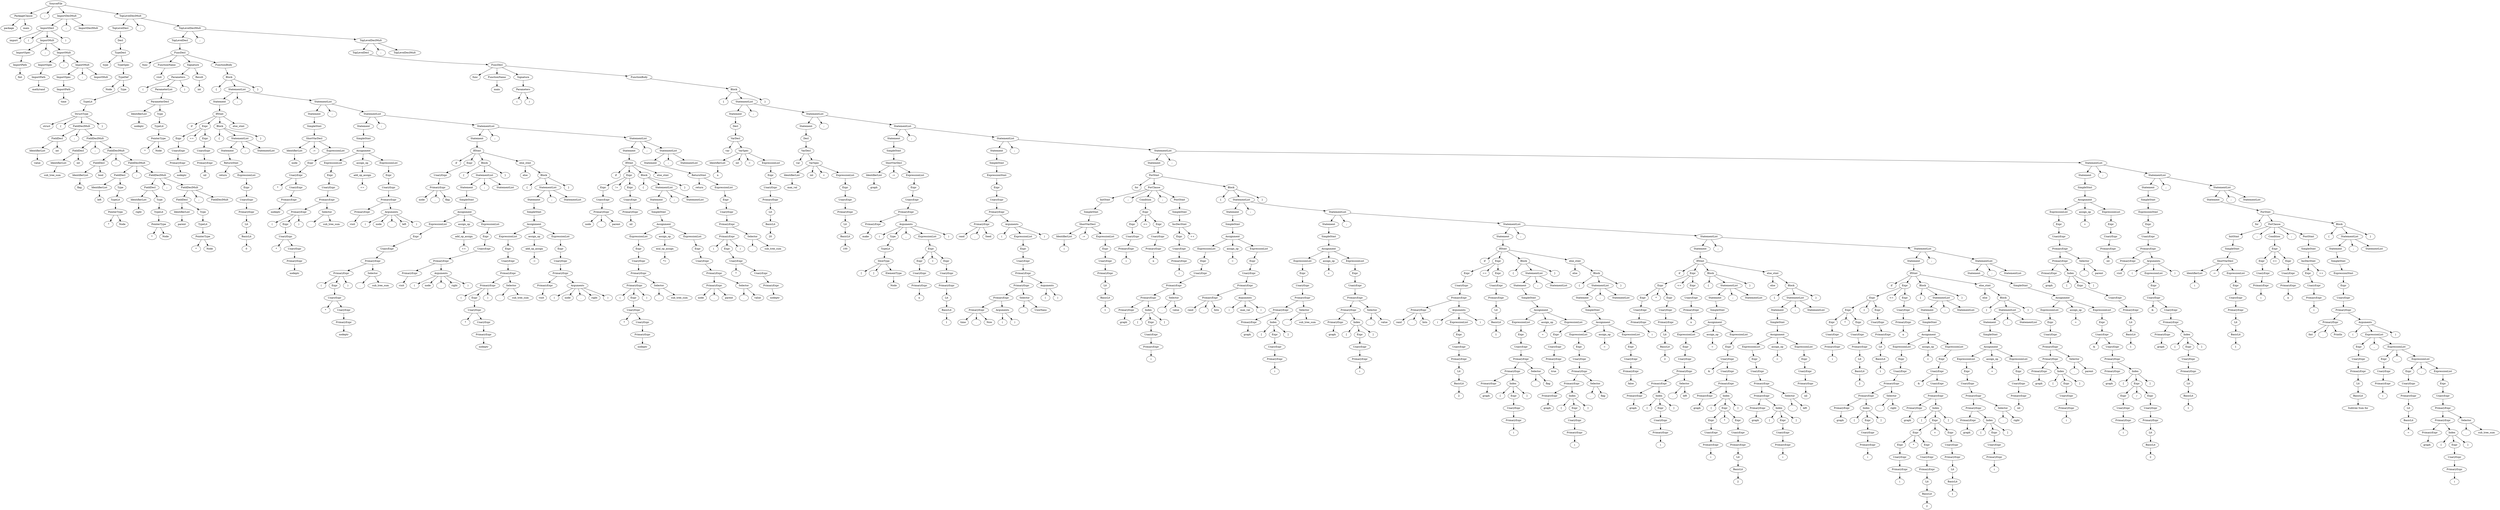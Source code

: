 digraph ParseTree {
0[label="SourceFile"]; 1[label="PackageClause"]; 0->1 ;
1[label="PackageClause"]; 2[label="package"]; 1->2 ;
1[label="PackageClause"]; 3[label="main"]; 1->3 ;
0[label="SourceFile"]; 4[label=";"]; 0->4 ;
0[label="SourceFile"]; 5[label="ImportDeclMult"]; 0->5 ;
5[label="ImportDeclMult"]; 6[label="ImportDecl"]; 5->6 ;
6[label="ImportDecl"]; 7[label="import"]; 6->7 ;
6[label="ImportDecl"]; 8[label="("]; 6->8 ;
6[label="ImportDecl"]; 9[label="ImportMult"]; 6->9 ;
9[label="ImportMult"]; 10[label="ImportSpec"]; 9->10 ;
10[label="ImportSpec"]; 11[label="ImportPath"]; 10->11 ;
11[label="ImportPath"]; 12[label="fmt"]; 11->12 ;
9[label="ImportMult"]; 13[label=";"]; 9->13 ;
9[label="ImportMult"]; 14[label="ImportMult"]; 9->14 ;
14[label="ImportMult"]; 15[label="ImportSpec"]; 14->15 ;
15[label="ImportSpec"]; 16[label="ImportPath"]; 15->16 ;
16[label="ImportPath"]; 17[label="math/rand"]; 16->17 ;
14[label="ImportMult"]; 18[label=";"]; 14->18 ;
14[label="ImportMult"]; 19[label="ImportMult"]; 14->19 ;
19[label="ImportMult"]; 20[label="ImportSpec"]; 19->20 ;
20[label="ImportSpec"]; 21[label="ImportPath"]; 20->21 ;
21[label="ImportPath"]; 22[label="time"]; 21->22 ;
19[label="ImportMult"]; 23[label=";"]; 19->23 ;
19[label="ImportMult"]; 24[label="ImportMult"]; 19->24 ;
6[label="ImportDecl"]; 25[label=")"]; 6->25 ;
5[label="ImportDeclMult"]; 26[label=";"]; 5->26 ;
5[label="ImportDeclMult"]; 27[label="ImportDeclMult"]; 5->27 ;
0[label="SourceFile"]; 28[label="TopLevelDeclMult"]; 0->28 ;
28[label="TopLevelDeclMult"]; 29[label="TopLevelDecl"]; 28->29 ;
29[label="TopLevelDecl"]; 30[label="Decl"]; 29->30 ;
30[label="Decl"]; 31[label="TypeDecl"]; 30->31 ;
31[label="TypeDecl"]; 32[label="type"]; 31->32 ;
31[label="TypeDecl"]; 33[label="TypeSpec"]; 31->33 ;
33[label="TypeSpec"]; 34[label="TypeDef"]; 33->34 ;
34[label="TypeDef"]; 35[label="Node"]; 34->35 ;
34[label="TypeDef"]; 36[label="Type"]; 34->36 ;
36[label="Type"]; 37[label="TypeLit"]; 36->37 ;
37[label="TypeLit"]; 38[label="StructType"]; 37->38 ;
38[label="StructType"]; 39[label="struct"]; 38->39 ;
38[label="StructType"]; 40[label="{"]; 38->40 ;
38[label="StructType"]; 41[label="FieldDeclMult"]; 38->41 ;
41[label="FieldDeclMult"]; 42[label="FieldDecl"]; 41->42 ;
42[label="FieldDecl"]; 43[label="IdentifierList"]; 42->43 ;
43[label="IdentifierList"]; 44[label="value"]; 43->44 ;
42[label="FieldDecl"]; 45[label="int"]; 42->45 ;
41[label="FieldDeclMult"]; 46[label=";"]; 41->46 ;
41[label="FieldDeclMult"]; 47[label="FieldDeclMult"]; 41->47 ;
47[label="FieldDeclMult"]; 48[label="FieldDecl"]; 47->48 ;
48[label="FieldDecl"]; 49[label="IdentifierList"]; 48->49 ;
49[label="IdentifierList"]; 50[label="sub_tree_sum"]; 49->50 ;
48[label="FieldDecl"]; 51[label="int"]; 48->51 ;
47[label="FieldDeclMult"]; 52[label=";"]; 47->52 ;
47[label="FieldDeclMult"]; 53[label="FieldDeclMult"]; 47->53 ;
53[label="FieldDeclMult"]; 54[label="FieldDecl"]; 53->54 ;
54[label="FieldDecl"]; 55[label="IdentifierList"]; 54->55 ;
55[label="IdentifierList"]; 56[label="flag"]; 55->56 ;
54[label="FieldDecl"]; 57[label="bool"]; 54->57 ;
53[label="FieldDeclMult"]; 58[label=";"]; 53->58 ;
53[label="FieldDeclMult"]; 59[label="FieldDeclMult"]; 53->59 ;
59[label="FieldDeclMult"]; 60[label="FieldDecl"]; 59->60 ;
60[label="FieldDecl"]; 61[label="IdentifierList"]; 60->61 ;
61[label="IdentifierList"]; 62[label="left"]; 61->62 ;
60[label="FieldDecl"]; 63[label="Type"]; 60->63 ;
63[label="Type"]; 64[label="TypeLit"]; 63->64 ;
64[label="TypeLit"]; 65[label="PointerType"]; 64->65 ;
65[label="PointerType"]; 66[label="*"]; 65->66 ;
65[label="PointerType"]; 67[label="Node"]; 65->67 ;
59[label="FieldDeclMult"]; 68[label=";"]; 59->68 ;
59[label="FieldDeclMult"]; 69[label="FieldDeclMult"]; 59->69 ;
69[label="FieldDeclMult"]; 70[label="FieldDecl"]; 69->70 ;
70[label="FieldDecl"]; 71[label="IdentifierList"]; 70->71 ;
71[label="IdentifierList"]; 72[label="right"]; 71->72 ;
70[label="FieldDecl"]; 73[label="Type"]; 70->73 ;
73[label="Type"]; 74[label="TypeLit"]; 73->74 ;
74[label="TypeLit"]; 75[label="PointerType"]; 74->75 ;
75[label="PointerType"]; 76[label="*"]; 75->76 ;
75[label="PointerType"]; 77[label="Node"]; 75->77 ;
69[label="FieldDeclMult"]; 78[label=";"]; 69->78 ;
69[label="FieldDeclMult"]; 79[label="FieldDeclMult"]; 69->79 ;
79[label="FieldDeclMult"]; 80[label="FieldDecl"]; 79->80 ;
80[label="FieldDecl"]; 81[label="IdentifierList"]; 80->81 ;
81[label="IdentifierList"]; 82[label="parent"]; 81->82 ;
80[label="FieldDecl"]; 83[label="Type"]; 80->83 ;
83[label="Type"]; 84[label="TypeLit"]; 83->84 ;
84[label="TypeLit"]; 85[label="PointerType"]; 84->85 ;
85[label="PointerType"]; 86[label="*"]; 85->86 ;
85[label="PointerType"]; 87[label="Node"]; 85->87 ;
79[label="FieldDeclMult"]; 88[label=";"]; 79->88 ;
79[label="FieldDeclMult"]; 89[label="FieldDeclMult"]; 79->89 ;
38[label="StructType"]; 90[label="}"]; 38->90 ;
28[label="TopLevelDeclMult"]; 91[label=";"]; 28->91 ;
28[label="TopLevelDeclMult"]; 92[label="TopLevelDeclMult"]; 28->92 ;
92[label="TopLevelDeclMult"]; 93[label="TopLevelDecl"]; 92->93 ;
93[label="TopLevelDecl"]; 94[label="FuncDecl"]; 93->94 ;
94[label="FuncDecl"]; 95[label="func"]; 94->95 ;
94[label="FuncDecl"]; 96[label="FunctionName"]; 94->96 ;
96[label="FunctionName"]; 97[label="visit"]; 96->97 ;
94[label="FuncDecl"]; 98[label="Signature"]; 94->98 ;
98[label="Signature"]; 99[label="Parameters"]; 98->99 ;
99[label="Parameters"]; 100[label="("]; 99->100 ;
99[label="Parameters"]; 101[label="ParameterList"]; 99->101 ;
101[label="ParameterList"]; 102[label="ParameterDecl"]; 101->102 ;
102[label="ParameterDecl"]; 103[label="IdentifierList"]; 102->103 ;
103[label="IdentifierList"]; 104[label="nodeptr"]; 103->104 ;
102[label="ParameterDecl"]; 105[label="Type"]; 102->105 ;
105[label="Type"]; 106[label="TypeLit"]; 105->106 ;
106[label="TypeLit"]; 107[label="PointerType"]; 106->107 ;
107[label="PointerType"]; 108[label="*"]; 107->108 ;
107[label="PointerType"]; 109[label="Node"]; 107->109 ;
99[label="Parameters"]; 110[label=")"]; 99->110 ;
98[label="Signature"]; 111[label="Result"]; 98->111 ;
111[label="Result"]; 112[label="int"]; 111->112 ;
94[label="FuncDecl"]; 113[label="FunctionBody"]; 94->113 ;
113[label="FunctionBody"]; 114[label="Block"]; 113->114 ;
114[label="Block"]; 115[label="{"]; 114->115 ;
114[label="Block"]; 116[label="StatementList"]; 114->116 ;
116[label="StatementList"]; 117[label="Statement"]; 116->117 ;
117[label="Statement"]; 118[label="IfStmt"]; 117->118 ;
118[label="IfStmt"]; 119[label="if"]; 118->119 ;
118[label="IfStmt"]; 120[label="Expr"]; 118->120 ;
120[label="Expr"]; 121[label="Expr"]; 120->121 ;
121[label="Expr"]; 122[label="UnaryExpr"]; 121->122 ;
122[label="UnaryExpr"]; 123[label="PrimaryExpr"]; 122->123 ;
123[label="PrimaryExpr"]; 124[label="nodeptr"]; 123->124 ;
120[label="Expr"]; 125[label="=="]; 120->125 ;
120[label="Expr"]; 126[label="Expr"]; 120->126 ;
126[label="Expr"]; 127[label="UnaryExpr"]; 126->127 ;
127[label="UnaryExpr"]; 128[label="PrimaryExpr"]; 127->128 ;
128[label="PrimaryExpr"]; 129[label="nil"]; 128->129 ;
118[label="IfStmt"]; 130[label="Block"]; 118->130 ;
130[label="Block"]; 131[label="{"]; 130->131 ;
130[label="Block"]; 132[label="StatementList"]; 130->132 ;
132[label="StatementList"]; 133[label="Statement"]; 132->133 ;
133[label="Statement"]; 134[label="ReturnStmt"]; 133->134 ;
134[label="ReturnStmt"]; 135[label="return"]; 134->135 ;
134[label="ReturnStmt"]; 136[label="ExpressionList"]; 134->136 ;
136[label="ExpressionList"]; 137[label="Expr"]; 136->137 ;
137[label="Expr"]; 138[label="UnaryExpr"]; 137->138 ;
138[label="UnaryExpr"]; 139[label="PrimaryExpr"]; 138->139 ;
139[label="PrimaryExpr"]; 140[label="Lit"]; 139->140 ;
140[label="Lit"]; 141[label="BasicLit"]; 140->141 ;
141[label="BasicLit"]; 142[label="0"]; 141->142 ;
132[label="StatementList"]; 143[label=";"]; 132->143 ;
132[label="StatementList"]; 144[label="StatementList"]; 132->144 ;
130[label="Block"]; 145[label="}"]; 130->145 ;
118[label="IfStmt"]; 146[label="else_stmt"]; 118->146 ;
116[label="StatementList"]; 147[label=";"]; 116->147 ;
116[label="StatementList"]; 148[label="StatementList"]; 116->148 ;
148[label="StatementList"]; 149[label="Statement"]; 148->149 ;
149[label="Statement"]; 150[label="SimpleStmt"]; 149->150 ;
150[label="SimpleStmt"]; 151[label="ShortVarDecl"]; 150->151 ;
151[label="ShortVarDecl"]; 152[label="IdentifierList"]; 151->152 ;
152[label="IdentifierList"]; 153[label="node"]; 152->153 ;
151[label="ShortVarDecl"]; 154[label=":="]; 151->154 ;
151[label="ShortVarDecl"]; 155[label="ExpressionList"]; 151->155 ;
155[label="ExpressionList"]; 156[label="Expr"]; 155->156 ;
156[label="Expr"]; 157[label="UnaryExpr"]; 156->157 ;
157[label="UnaryExpr"]; 158[label="*"]; 157->158 ;
157[label="UnaryExpr"]; 159[label="UnaryExpr"]; 157->159 ;
159[label="UnaryExpr"]; 160[label="PrimaryExpr"]; 159->160 ;
160[label="PrimaryExpr"]; 161[label="nodeptr"]; 160->161 ;
148[label="StatementList"]; 162[label=";"]; 148->162 ;
148[label="StatementList"]; 163[label="StatementList"]; 148->163 ;
163[label="StatementList"]; 164[label="Statement"]; 163->164 ;
164[label="Statement"]; 165[label="SimpleStmt"]; 164->165 ;
165[label="SimpleStmt"]; 166[label="Assignment"]; 165->166 ;
166[label="Assignment"]; 167[label="ExpressionList"]; 166->167 ;
167[label="ExpressionList"]; 168[label="Expr"]; 167->168 ;
168[label="Expr"]; 169[label="UnaryExpr"]; 168->169 ;
169[label="UnaryExpr"]; 170[label="PrimaryExpr"]; 169->170 ;
170[label="PrimaryExpr"]; 171[label="PrimaryExpr"]; 170->171 ;
171[label="PrimaryExpr"]; 172[label="("]; 171->172 ;
171[label="PrimaryExpr"]; 173[label="Expr"]; 171->173 ;
173[label="Expr"]; 174[label="UnaryExpr"]; 173->174 ;
174[label="UnaryExpr"]; 175[label="*"]; 174->175 ;
174[label="UnaryExpr"]; 176[label="UnaryExpr"]; 174->176 ;
176[label="UnaryExpr"]; 177[label="PrimaryExpr"]; 176->177 ;
177[label="PrimaryExpr"]; 178[label="nodeptr"]; 177->178 ;
171[label="PrimaryExpr"]; 179[label=")"]; 171->179 ;
170[label="PrimaryExpr"]; 180[label="Selector"]; 170->180 ;
180[label="Selector"]; 181[label="."]; 180->181 ;
180[label="Selector"]; 182[label="sub_tree_sum"]; 180->182 ;
166[label="Assignment"]; 183[label="assign_op"]; 166->183 ;
183[label="assign_op"]; 184[label="add_op_assign"]; 183->184 ;
184[label="add_op_assign"]; 185[label="+="]; 184->185 ;
166[label="Assignment"]; 186[label="ExpressionList"]; 166->186 ;
186[label="ExpressionList"]; 187[label="Expr"]; 186->187 ;
187[label="Expr"]; 188[label="UnaryExpr"]; 187->188 ;
188[label="UnaryExpr"]; 189[label="PrimaryExpr"]; 188->189 ;
189[label="PrimaryExpr"]; 190[label="PrimaryExpr"]; 189->190 ;
190[label="PrimaryExpr"]; 191[label="visit"]; 190->191 ;
189[label="PrimaryExpr"]; 192[label="Arguments"]; 189->192 ;
192[label="Arguments"]; 193[label="("]; 192->193 ;
192[label="Arguments"]; 194[label="node"]; 192->194 ;
192[label="Arguments"]; 195[label="."]; 192->195 ;
192[label="Arguments"]; 196[label="left"]; 192->196 ;
192[label="Arguments"]; 197[label=")"]; 192->197 ;
163[label="StatementList"]; 198[label=";"]; 163->198 ;
163[label="StatementList"]; 199[label="StatementList"]; 163->199 ;
199[label="StatementList"]; 200[label="Statement"]; 199->200 ;
200[label="Statement"]; 201[label="IfStmt"]; 200->201 ;
201[label="IfStmt"]; 202[label="if"]; 201->202 ;
201[label="IfStmt"]; 203[label="Expr"]; 201->203 ;
203[label="Expr"]; 204[label="UnaryExpr"]; 203->204 ;
204[label="UnaryExpr"]; 205[label="PrimaryExpr"]; 204->205 ;
205[label="PrimaryExpr"]; 206[label="node"]; 205->206 ;
205[label="PrimaryExpr"]; 207[label="."]; 205->207 ;
205[label="PrimaryExpr"]; 208[label="flag"]; 205->208 ;
201[label="IfStmt"]; 209[label="Block"]; 201->209 ;
209[label="Block"]; 210[label="{"]; 209->210 ;
209[label="Block"]; 211[label="StatementList"]; 209->211 ;
211[label="StatementList"]; 212[label="Statement"]; 211->212 ;
212[label="Statement"]; 213[label="SimpleStmt"]; 212->213 ;
213[label="SimpleStmt"]; 214[label="Assignment"]; 213->214 ;
214[label="Assignment"]; 215[label="ExpressionList"]; 214->215 ;
215[label="ExpressionList"]; 216[label="Expr"]; 215->216 ;
216[label="Expr"]; 217[label="UnaryExpr"]; 216->217 ;
217[label="UnaryExpr"]; 218[label="PrimaryExpr"]; 217->218 ;
218[label="PrimaryExpr"]; 219[label="PrimaryExpr"]; 218->219 ;
219[label="PrimaryExpr"]; 220[label="("]; 219->220 ;
219[label="PrimaryExpr"]; 221[label="Expr"]; 219->221 ;
221[label="Expr"]; 222[label="UnaryExpr"]; 221->222 ;
222[label="UnaryExpr"]; 223[label="*"]; 222->223 ;
222[label="UnaryExpr"]; 224[label="UnaryExpr"]; 222->224 ;
224[label="UnaryExpr"]; 225[label="PrimaryExpr"]; 224->225 ;
225[label="PrimaryExpr"]; 226[label="nodeptr"]; 225->226 ;
219[label="PrimaryExpr"]; 227[label=")"]; 219->227 ;
218[label="PrimaryExpr"]; 228[label="Selector"]; 218->228 ;
228[label="Selector"]; 229[label="."]; 228->229 ;
228[label="Selector"]; 230[label="sub_tree_sum"]; 228->230 ;
214[label="Assignment"]; 231[label="assign_op"]; 214->231 ;
231[label="assign_op"]; 232[label="add_op_assign"]; 231->232 ;
232[label="add_op_assign"]; 233[label="+="]; 232->233 ;
214[label="Assignment"]; 234[label="ExpressionList"]; 214->234 ;
234[label="ExpressionList"]; 235[label="Expr"]; 234->235 ;
235[label="Expr"]; 236[label="UnaryExpr"]; 235->236 ;
236[label="UnaryExpr"]; 237[label="PrimaryExpr"]; 236->237 ;
237[label="PrimaryExpr"]; 238[label="PrimaryExpr"]; 237->238 ;
238[label="PrimaryExpr"]; 239[label="visit"]; 238->239 ;
237[label="PrimaryExpr"]; 240[label="Arguments"]; 237->240 ;
240[label="Arguments"]; 241[label="("]; 240->241 ;
240[label="Arguments"]; 242[label="node"]; 240->242 ;
240[label="Arguments"]; 243[label="."]; 240->243 ;
240[label="Arguments"]; 244[label="right"]; 240->244 ;
240[label="Arguments"]; 245[label=")"]; 240->245 ;
211[label="StatementList"]; 246[label=";"]; 211->246 ;
211[label="StatementList"]; 247[label="StatementList"]; 211->247 ;
209[label="Block"]; 248[label="}"]; 209->248 ;
201[label="IfStmt"]; 249[label="else_stmt"]; 201->249 ;
249[label="else_stmt"]; 250[label="else"]; 249->250 ;
249[label="else_stmt"]; 251[label="Block"]; 249->251 ;
251[label="Block"]; 252[label="{"]; 251->252 ;
251[label="Block"]; 253[label="StatementList"]; 251->253 ;
253[label="StatementList"]; 254[label="Statement"]; 253->254 ;
254[label="Statement"]; 255[label="SimpleStmt"]; 254->255 ;
255[label="SimpleStmt"]; 256[label="Assignment"]; 255->256 ;
256[label="Assignment"]; 257[label="ExpressionList"]; 256->257 ;
257[label="ExpressionList"]; 258[label="Expr"]; 257->258 ;
258[label="Expr"]; 259[label="UnaryExpr"]; 258->259 ;
259[label="UnaryExpr"]; 260[label="PrimaryExpr"]; 259->260 ;
260[label="PrimaryExpr"]; 261[label="PrimaryExpr"]; 260->261 ;
261[label="PrimaryExpr"]; 262[label="("]; 261->262 ;
261[label="PrimaryExpr"]; 263[label="Expr"]; 261->263 ;
263[label="Expr"]; 264[label="UnaryExpr"]; 263->264 ;
264[label="UnaryExpr"]; 265[label="*"]; 264->265 ;
264[label="UnaryExpr"]; 266[label="UnaryExpr"]; 264->266 ;
266[label="UnaryExpr"]; 267[label="PrimaryExpr"]; 266->267 ;
267[label="PrimaryExpr"]; 268[label="nodeptr"]; 267->268 ;
261[label="PrimaryExpr"]; 269[label=")"]; 261->269 ;
260[label="PrimaryExpr"]; 270[label="Selector"]; 260->270 ;
270[label="Selector"]; 271[label="."]; 270->271 ;
270[label="Selector"]; 272[label="sub_tree_sum"]; 270->272 ;
256[label="Assignment"]; 273[label="assign_op"]; 256->273 ;
273[label="assign_op"]; 274[label="add_op_assign"]; 273->274 ;
274[label="add_op_assign"]; 275[label="-="]; 274->275 ;
256[label="Assignment"]; 276[label="ExpressionList"]; 256->276 ;
276[label="ExpressionList"]; 277[label="Expr"]; 276->277 ;
277[label="Expr"]; 278[label="UnaryExpr"]; 277->278 ;
278[label="UnaryExpr"]; 279[label="PrimaryExpr"]; 278->279 ;
279[label="PrimaryExpr"]; 280[label="PrimaryExpr"]; 279->280 ;
280[label="PrimaryExpr"]; 281[label="visit"]; 280->281 ;
279[label="PrimaryExpr"]; 282[label="Arguments"]; 279->282 ;
282[label="Arguments"]; 283[label="("]; 282->283 ;
282[label="Arguments"]; 284[label="node"]; 282->284 ;
282[label="Arguments"]; 285[label="."]; 282->285 ;
282[label="Arguments"]; 286[label="right"]; 282->286 ;
282[label="Arguments"]; 287[label=")"]; 282->287 ;
253[label="StatementList"]; 288[label=";"]; 253->288 ;
253[label="StatementList"]; 289[label="StatementList"]; 253->289 ;
251[label="Block"]; 290[label="}"]; 251->290 ;
199[label="StatementList"]; 291[label=";"]; 199->291 ;
199[label="StatementList"]; 292[label="StatementList"]; 199->292 ;
292[label="StatementList"]; 293[label="Statement"]; 292->293 ;
293[label="Statement"]; 294[label="IfStmt"]; 293->294 ;
294[label="IfStmt"]; 295[label="if"]; 294->295 ;
294[label="IfStmt"]; 296[label="Expr"]; 294->296 ;
296[label="Expr"]; 297[label="Expr"]; 296->297 ;
297[label="Expr"]; 298[label="UnaryExpr"]; 297->298 ;
298[label="UnaryExpr"]; 299[label="PrimaryExpr"]; 298->299 ;
299[label="PrimaryExpr"]; 300[label="node"]; 299->300 ;
299[label="PrimaryExpr"]; 301[label="."]; 299->301 ;
299[label="PrimaryExpr"]; 302[label="parent"]; 299->302 ;
296[label="Expr"]; 303[label="!="]; 296->303 ;
296[label="Expr"]; 304[label="Expr"]; 296->304 ;
304[label="Expr"]; 305[label="UnaryExpr"]; 304->305 ;
305[label="UnaryExpr"]; 306[label="PrimaryExpr"]; 305->306 ;
306[label="PrimaryExpr"]; 307[label="nil"]; 306->307 ;
294[label="IfStmt"]; 308[label="Block"]; 294->308 ;
308[label="Block"]; 309[label="{"]; 308->309 ;
308[label="Block"]; 310[label="StatementList"]; 308->310 ;
310[label="StatementList"]; 311[label="Statement"]; 310->311 ;
311[label="Statement"]; 312[label="SimpleStmt"]; 311->312 ;
312[label="SimpleStmt"]; 313[label="Assignment"]; 312->313 ;
313[label="Assignment"]; 314[label="ExpressionList"]; 313->314 ;
314[label="ExpressionList"]; 315[label="Expr"]; 314->315 ;
315[label="Expr"]; 316[label="UnaryExpr"]; 315->316 ;
316[label="UnaryExpr"]; 317[label="PrimaryExpr"]; 316->317 ;
317[label="PrimaryExpr"]; 318[label="PrimaryExpr"]; 317->318 ;
318[label="PrimaryExpr"]; 319[label="("]; 318->319 ;
318[label="PrimaryExpr"]; 320[label="Expr"]; 318->320 ;
320[label="Expr"]; 321[label="UnaryExpr"]; 320->321 ;
321[label="UnaryExpr"]; 322[label="*"]; 321->322 ;
321[label="UnaryExpr"]; 323[label="UnaryExpr"]; 321->323 ;
323[label="UnaryExpr"]; 324[label="PrimaryExpr"]; 323->324 ;
324[label="PrimaryExpr"]; 325[label="nodeptr"]; 324->325 ;
318[label="PrimaryExpr"]; 326[label=")"]; 318->326 ;
317[label="PrimaryExpr"]; 327[label="Selector"]; 317->327 ;
327[label="Selector"]; 328[label="."]; 327->328 ;
327[label="Selector"]; 329[label="sub_tree_sum"]; 327->329 ;
313[label="Assignment"]; 330[label="assign_op"]; 313->330 ;
330[label="assign_op"]; 331[label="mul_op_assign"]; 330->331 ;
331[label="mul_op_assign"]; 332[label="*="]; 331->332 ;
313[label="Assignment"]; 333[label="ExpressionList"]; 313->333 ;
333[label="ExpressionList"]; 334[label="Expr"]; 333->334 ;
334[label="Expr"]; 335[label="UnaryExpr"]; 334->335 ;
335[label="UnaryExpr"]; 336[label="PrimaryExpr"]; 335->336 ;
336[label="PrimaryExpr"]; 337[label="PrimaryExpr"]; 336->337 ;
337[label="PrimaryExpr"]; 338[label="node"]; 337->338 ;
337[label="PrimaryExpr"]; 339[label="."]; 337->339 ;
337[label="PrimaryExpr"]; 340[label="parent"]; 337->340 ;
336[label="PrimaryExpr"]; 341[label="Selector"]; 336->341 ;
341[label="Selector"]; 342[label="."]; 341->342 ;
341[label="Selector"]; 343[label="value"]; 341->343 ;
310[label="StatementList"]; 344[label=";"]; 310->344 ;
310[label="StatementList"]; 345[label="StatementList"]; 310->345 ;
308[label="Block"]; 346[label="}"]; 308->346 ;
294[label="IfStmt"]; 347[label="else_stmt"]; 294->347 ;
292[label="StatementList"]; 348[label=";"]; 292->348 ;
292[label="StatementList"]; 349[label="StatementList"]; 292->349 ;
349[label="StatementList"]; 350[label="Statement"]; 349->350 ;
350[label="Statement"]; 351[label="ReturnStmt"]; 350->351 ;
351[label="ReturnStmt"]; 352[label="return"]; 351->352 ;
351[label="ReturnStmt"]; 353[label="ExpressionList"]; 351->353 ;
353[label="ExpressionList"]; 354[label="Expr"]; 353->354 ;
354[label="Expr"]; 355[label="UnaryExpr"]; 354->355 ;
355[label="UnaryExpr"]; 356[label="PrimaryExpr"]; 355->356 ;
356[label="PrimaryExpr"]; 357[label="PrimaryExpr"]; 356->357 ;
357[label="PrimaryExpr"]; 358[label="("]; 357->358 ;
357[label="PrimaryExpr"]; 359[label="Expr"]; 357->359 ;
359[label="Expr"]; 360[label="UnaryExpr"]; 359->360 ;
360[label="UnaryExpr"]; 361[label="*"]; 360->361 ;
360[label="UnaryExpr"]; 362[label="UnaryExpr"]; 360->362 ;
362[label="UnaryExpr"]; 363[label="PrimaryExpr"]; 362->363 ;
363[label="PrimaryExpr"]; 364[label="nodeptr"]; 363->364 ;
357[label="PrimaryExpr"]; 365[label=")"]; 357->365 ;
356[label="PrimaryExpr"]; 366[label="Selector"]; 356->366 ;
366[label="Selector"]; 367[label="."]; 366->367 ;
366[label="Selector"]; 368[label="sub_tree_sum"]; 366->368 ;
349[label="StatementList"]; 369[label=";"]; 349->369 ;
349[label="StatementList"]; 370[label="StatementList"]; 349->370 ;
114[label="Block"]; 371[label="}"]; 114->371 ;
92[label="TopLevelDeclMult"]; 372[label=";"]; 92->372 ;
92[label="TopLevelDeclMult"]; 373[label="TopLevelDeclMult"]; 92->373 ;
373[label="TopLevelDeclMult"]; 374[label="TopLevelDecl"]; 373->374 ;
374[label="TopLevelDecl"]; 375[label="FuncDecl"]; 374->375 ;
375[label="FuncDecl"]; 376[label="func"]; 375->376 ;
375[label="FuncDecl"]; 377[label="FunctionName"]; 375->377 ;
377[label="FunctionName"]; 378[label="main"]; 377->378 ;
375[label="FuncDecl"]; 379[label="Signature"]; 375->379 ;
379[label="Signature"]; 380[label="Parameters"]; 379->380 ;
380[label="Parameters"]; 381[label="("]; 380->381 ;
380[label="Parameters"]; 382[label=")"]; 380->382 ;
375[label="FuncDecl"]; 383[label="FunctionBody"]; 375->383 ;
383[label="FunctionBody"]; 384[label="Block"]; 383->384 ;
384[label="Block"]; 385[label="{"]; 384->385 ;
384[label="Block"]; 386[label="StatementList"]; 384->386 ;
386[label="StatementList"]; 387[label="Statement"]; 386->387 ;
387[label="Statement"]; 388[label="Decl"]; 387->388 ;
388[label="Decl"]; 389[label="VarDecl"]; 388->389 ;
389[label="VarDecl"]; 390[label="var"]; 389->390 ;
389[label="VarDecl"]; 391[label="VarSpec"]; 389->391 ;
391[label="VarSpec"]; 392[label="IdentifierList"]; 391->392 ;
392[label="IdentifierList"]; 393[label="n"]; 392->393 ;
391[label="VarSpec"]; 394[label="int"]; 391->394 ;
391[label="VarSpec"]; 395[label="="]; 391->395 ;
391[label="VarSpec"]; 396[label="ExpressionList"]; 391->396 ;
396[label="ExpressionList"]; 397[label="Expr"]; 396->397 ;
397[label="Expr"]; 398[label="UnaryExpr"]; 397->398 ;
398[label="UnaryExpr"]; 399[label="PrimaryExpr"]; 398->399 ;
399[label="PrimaryExpr"]; 400[label="Lit"]; 399->400 ;
400[label="Lit"]; 401[label="BasicLit"]; 400->401 ;
401[label="BasicLit"]; 402[label="20"]; 401->402 ;
386[label="StatementList"]; 403[label=";"]; 386->403 ;
386[label="StatementList"]; 404[label="StatementList"]; 386->404 ;
404[label="StatementList"]; 405[label="Statement"]; 404->405 ;
405[label="Statement"]; 406[label="Decl"]; 405->406 ;
406[label="Decl"]; 407[label="VarDecl"]; 406->407 ;
407[label="VarDecl"]; 408[label="var"]; 407->408 ;
407[label="VarDecl"]; 409[label="VarSpec"]; 407->409 ;
409[label="VarSpec"]; 410[label="IdentifierList"]; 409->410 ;
410[label="IdentifierList"]; 411[label="max_val"]; 410->411 ;
409[label="VarSpec"]; 412[label="int"]; 409->412 ;
409[label="VarSpec"]; 413[label="="]; 409->413 ;
409[label="VarSpec"]; 414[label="ExpressionList"]; 409->414 ;
414[label="ExpressionList"]; 415[label="Expr"]; 414->415 ;
415[label="Expr"]; 416[label="UnaryExpr"]; 415->416 ;
416[label="UnaryExpr"]; 417[label="PrimaryExpr"]; 416->417 ;
417[label="PrimaryExpr"]; 418[label="Lit"]; 417->418 ;
418[label="Lit"]; 419[label="BasicLit"]; 418->419 ;
419[label="BasicLit"]; 420[label="100"]; 419->420 ;
404[label="StatementList"]; 421[label=";"]; 404->421 ;
404[label="StatementList"]; 422[label="StatementList"]; 404->422 ;
422[label="StatementList"]; 423[label="Statement"]; 422->423 ;
423[label="Statement"]; 424[label="SimpleStmt"]; 423->424 ;
424[label="SimpleStmt"]; 425[label="ShortVarDecl"]; 424->425 ;
425[label="ShortVarDecl"]; 426[label="IdentifierList"]; 425->426 ;
426[label="IdentifierList"]; 427[label="graph"]; 426->427 ;
425[label="ShortVarDecl"]; 428[label=":="]; 425->428 ;
425[label="ShortVarDecl"]; 429[label="ExpressionList"]; 425->429 ;
429[label="ExpressionList"]; 430[label="Expr"]; 429->430 ;
430[label="Expr"]; 431[label="UnaryExpr"]; 430->431 ;
431[label="UnaryExpr"]; 432[label="PrimaryExpr"]; 431->432 ;
432[label="PrimaryExpr"]; 433[label="PrimaryExpr"]; 432->433 ;
433[label="PrimaryExpr"]; 434[label="make"]; 433->434 ;
432[label="PrimaryExpr"]; 435[label="Arguments"]; 432->435 ;
435[label="Arguments"]; 436[label="("]; 435->436 ;
435[label="Arguments"]; 437[label="Type"]; 435->437 ;
437[label="Type"]; 438[label="TypeLit"]; 437->438 ;
438[label="TypeLit"]; 439[label="SliceType"]; 438->439 ;
439[label="SliceType"]; 440[label="["]; 439->440 ;
439[label="SliceType"]; 441[label="]"]; 439->441 ;
439[label="SliceType"]; 442[label="ElementType"]; 439->442 ;
442[label="ElementType"]; 443[label="Node"]; 442->443 ;
435[label="Arguments"]; 444[label=","]; 435->444 ;
435[label="Arguments"]; 445[label="ExpressionList"]; 435->445 ;
445[label="ExpressionList"]; 446[label="Expr"]; 445->446 ;
446[label="Expr"]; 447[label="Expr"]; 446->447 ;
447[label="Expr"]; 448[label="UnaryExpr"]; 447->448 ;
448[label="UnaryExpr"]; 449[label="PrimaryExpr"]; 448->449 ;
449[label="PrimaryExpr"]; 450[label="n"]; 449->450 ;
446[label="Expr"]; 451[label="+"]; 446->451 ;
446[label="Expr"]; 452[label="Expr"]; 446->452 ;
452[label="Expr"]; 453[label="UnaryExpr"]; 452->453 ;
453[label="UnaryExpr"]; 454[label="PrimaryExpr"]; 453->454 ;
454[label="PrimaryExpr"]; 455[label="Lit"]; 454->455 ;
455[label="Lit"]; 456[label="BasicLit"]; 455->456 ;
456[label="BasicLit"]; 457[label="1"]; 456->457 ;
435[label="Arguments"]; 458[label=")"]; 435->458 ;
422[label="StatementList"]; 459[label=";"]; 422->459 ;
422[label="StatementList"]; 460[label="StatementList"]; 422->460 ;
460[label="StatementList"]; 461[label="Statement"]; 460->461 ;
461[label="Statement"]; 462[label="SimpleStmt"]; 461->462 ;
462[label="SimpleStmt"]; 463[label="ExpressionStmt"]; 462->463 ;
463[label="ExpressionStmt"]; 464[label="Expr"]; 463->464 ;
464[label="Expr"]; 465[label="UnaryExpr"]; 464->465 ;
465[label="UnaryExpr"]; 466[label="PrimaryExpr"]; 465->466 ;
466[label="PrimaryExpr"]; 467[label="PrimaryExpr"]; 466->467 ;
467[label="PrimaryExpr"]; 468[label="rand"]; 467->468 ;
467[label="PrimaryExpr"]; 469[label="."]; 467->469 ;
467[label="PrimaryExpr"]; 470[label="Seed"]; 467->470 ;
466[label="PrimaryExpr"]; 471[label="Arguments"]; 466->471 ;
471[label="Arguments"]; 472[label="("]; 471->472 ;
471[label="Arguments"]; 473[label="ExpressionList"]; 471->473 ;
473[label="ExpressionList"]; 474[label="Expr"]; 473->474 ;
474[label="Expr"]; 475[label="UnaryExpr"]; 474->475 ;
475[label="UnaryExpr"]; 476[label="PrimaryExpr"]; 475->476 ;
476[label="PrimaryExpr"]; 477[label="PrimaryExpr"]; 476->477 ;
477[label="PrimaryExpr"]; 478[label="PrimaryExpr"]; 477->478 ;
478[label="PrimaryExpr"]; 479[label="PrimaryExpr"]; 478->479 ;
479[label="PrimaryExpr"]; 480[label="time"]; 479->480 ;
479[label="PrimaryExpr"]; 481[label="."]; 479->481 ;
479[label="PrimaryExpr"]; 482[label="Now"]; 479->482 ;
478[label="PrimaryExpr"]; 483[label="Arguments"]; 478->483 ;
483[label="Arguments"]; 484[label="("]; 483->484 ;
483[label="Arguments"]; 485[label=")"]; 483->485 ;
477[label="PrimaryExpr"]; 486[label="Selector"]; 477->486 ;
486[label="Selector"]; 487[label="."]; 486->487 ;
486[label="Selector"]; 488[label="UnixNano"]; 486->488 ;
476[label="PrimaryExpr"]; 489[label="Arguments"]; 476->489 ;
489[label="Arguments"]; 490[label="("]; 489->490 ;
489[label="Arguments"]; 491[label=")"]; 489->491 ;
471[label="Arguments"]; 492[label=")"]; 471->492 ;
460[label="StatementList"]; 493[label=";"]; 460->493 ;
460[label="StatementList"]; 494[label="StatementList"]; 460->494 ;
494[label="StatementList"]; 495[label="Statement"]; 494->495 ;
495[label="Statement"]; 496[label="ForStmt"]; 495->496 ;
496[label="ForStmt"]; 497[label="for"]; 496->497 ;
496[label="ForStmt"]; 498[label="ForClause"]; 496->498 ;
498[label="ForClause"]; 499[label="InitStmt"]; 498->499 ;
499[label="InitStmt"]; 500[label="SimpleStmt"]; 499->500 ;
500[label="SimpleStmt"]; 501[label="ShortVarDecl"]; 500->501 ;
501[label="ShortVarDecl"]; 502[label="IdentifierList"]; 501->502 ;
502[label="IdentifierList"]; 503[label="i"]; 502->503 ;
501[label="ShortVarDecl"]; 504[label=":="]; 501->504 ;
501[label="ShortVarDecl"]; 505[label="ExpressionList"]; 501->505 ;
505[label="ExpressionList"]; 506[label="Expr"]; 505->506 ;
506[label="Expr"]; 507[label="UnaryExpr"]; 506->507 ;
507[label="UnaryExpr"]; 508[label="PrimaryExpr"]; 507->508 ;
508[label="PrimaryExpr"]; 509[label="Lit"]; 508->509 ;
509[label="Lit"]; 510[label="BasicLit"]; 509->510 ;
510[label="BasicLit"]; 511[label="1"]; 510->511 ;
498[label="ForClause"]; 512[label=";"]; 498->512 ;
498[label="ForClause"]; 513[label="Condition"]; 498->513 ;
513[label="Condition"]; 514[label="Expr"]; 513->514 ;
514[label="Expr"]; 515[label="Expr"]; 514->515 ;
515[label="Expr"]; 516[label="UnaryExpr"]; 515->516 ;
516[label="UnaryExpr"]; 517[label="PrimaryExpr"]; 516->517 ;
517[label="PrimaryExpr"]; 518[label="i"]; 517->518 ;
514[label="Expr"]; 519[label="<="]; 514->519 ;
514[label="Expr"]; 520[label="Expr"]; 514->520 ;
520[label="Expr"]; 521[label="UnaryExpr"]; 520->521 ;
521[label="UnaryExpr"]; 522[label="PrimaryExpr"]; 521->522 ;
522[label="PrimaryExpr"]; 523[label="n"]; 522->523 ;
498[label="ForClause"]; 524[label=";"]; 498->524 ;
498[label="ForClause"]; 525[label="PostStmt"]; 498->525 ;
525[label="PostStmt"]; 526[label="SimpleStmt"]; 525->526 ;
526[label="SimpleStmt"]; 527[label="IncDecStmt"]; 526->527 ;
527[label="IncDecStmt"]; 528[label="Expr"]; 527->528 ;
528[label="Expr"]; 529[label="UnaryExpr"]; 528->529 ;
529[label="UnaryExpr"]; 530[label="PrimaryExpr"]; 529->530 ;
530[label="PrimaryExpr"]; 531[label="i"]; 530->531 ;
527[label="IncDecStmt"]; 532[label="++"]; 527->532 ;
496[label="ForStmt"]; 533[label="Block"]; 496->533 ;
533[label="Block"]; 534[label="{"]; 533->534 ;
533[label="Block"]; 535[label="StatementList"]; 533->535 ;
535[label="StatementList"]; 536[label="Statement"]; 535->536 ;
536[label="Statement"]; 537[label="SimpleStmt"]; 536->537 ;
537[label="SimpleStmt"]; 538[label="Assignment"]; 537->538 ;
538[label="Assignment"]; 539[label="ExpressionList"]; 538->539 ;
539[label="ExpressionList"]; 540[label="Expr"]; 539->540 ;
540[label="Expr"]; 541[label="UnaryExpr"]; 540->541 ;
541[label="UnaryExpr"]; 542[label="PrimaryExpr"]; 541->542 ;
542[label="PrimaryExpr"]; 543[label="PrimaryExpr"]; 542->543 ;
543[label="PrimaryExpr"]; 544[label="PrimaryExpr"]; 543->544 ;
544[label="PrimaryExpr"]; 545[label="graph"]; 544->545 ;
543[label="PrimaryExpr"]; 546[label="Index"]; 543->546 ;
546[label="Index"]; 547[label="["]; 546->547 ;
546[label="Index"]; 548[label="Expr"]; 546->548 ;
548[label="Expr"]; 549[label="UnaryExpr"]; 548->549 ;
549[label="UnaryExpr"]; 550[label="PrimaryExpr"]; 549->550 ;
550[label="PrimaryExpr"]; 551[label="i"]; 550->551 ;
546[label="Index"]; 552[label="]"]; 546->552 ;
542[label="PrimaryExpr"]; 553[label="Selector"]; 542->553 ;
553[label="Selector"]; 554[label="."]; 553->554 ;
553[label="Selector"]; 555[label="value"]; 553->555 ;
538[label="Assignment"]; 556[label="assign_op"]; 538->556 ;
556[label="assign_op"]; 557[label="="]; 556->557 ;
538[label="Assignment"]; 558[label="ExpressionList"]; 538->558 ;
558[label="ExpressionList"]; 559[label="Expr"]; 558->559 ;
559[label="Expr"]; 560[label="UnaryExpr"]; 559->560 ;
560[label="UnaryExpr"]; 561[label="PrimaryExpr"]; 560->561 ;
561[label="PrimaryExpr"]; 562[label="PrimaryExpr"]; 561->562 ;
562[label="PrimaryExpr"]; 563[label="rand"]; 562->563 ;
562[label="PrimaryExpr"]; 564[label="."]; 562->564 ;
562[label="PrimaryExpr"]; 565[label="Intn"]; 562->565 ;
561[label="PrimaryExpr"]; 566[label="Arguments"]; 561->566 ;
566[label="Arguments"]; 567[label="("]; 566->567 ;
566[label="Arguments"]; 568[label="max_val"]; 566->568 ;
566[label="Arguments"]; 569[label=")"]; 566->569 ;
535[label="StatementList"]; 570[label=";"]; 535->570 ;
535[label="StatementList"]; 571[label="StatementList"]; 535->571 ;
571[label="StatementList"]; 572[label="Statement"]; 571->572 ;
572[label="Statement"]; 573[label="SimpleStmt"]; 572->573 ;
573[label="SimpleStmt"]; 574[label="Assignment"]; 573->574 ;
574[label="Assignment"]; 575[label="ExpressionList"]; 574->575 ;
575[label="ExpressionList"]; 576[label="Expr"]; 575->576 ;
576[label="Expr"]; 577[label="UnaryExpr"]; 576->577 ;
577[label="UnaryExpr"]; 578[label="PrimaryExpr"]; 577->578 ;
578[label="PrimaryExpr"]; 579[label="PrimaryExpr"]; 578->579 ;
579[label="PrimaryExpr"]; 580[label="PrimaryExpr"]; 579->580 ;
580[label="PrimaryExpr"]; 581[label="graph"]; 580->581 ;
579[label="PrimaryExpr"]; 582[label="Index"]; 579->582 ;
582[label="Index"]; 583[label="["]; 582->583 ;
582[label="Index"]; 584[label="Expr"]; 582->584 ;
584[label="Expr"]; 585[label="UnaryExpr"]; 584->585 ;
585[label="UnaryExpr"]; 586[label="PrimaryExpr"]; 585->586 ;
586[label="PrimaryExpr"]; 587[label="i"]; 586->587 ;
582[label="Index"]; 588[label="]"]; 582->588 ;
578[label="PrimaryExpr"]; 589[label="Selector"]; 578->589 ;
589[label="Selector"]; 590[label="."]; 589->590 ;
589[label="Selector"]; 591[label="sub_tree_sum"]; 589->591 ;
574[label="Assignment"]; 592[label="assign_op"]; 574->592 ;
592[label="assign_op"]; 593[label="="]; 592->593 ;
574[label="Assignment"]; 594[label="ExpressionList"]; 574->594 ;
594[label="ExpressionList"]; 595[label="Expr"]; 594->595 ;
595[label="Expr"]; 596[label="UnaryExpr"]; 595->596 ;
596[label="UnaryExpr"]; 597[label="PrimaryExpr"]; 596->597 ;
597[label="PrimaryExpr"]; 598[label="PrimaryExpr"]; 597->598 ;
598[label="PrimaryExpr"]; 599[label="PrimaryExpr"]; 598->599 ;
599[label="PrimaryExpr"]; 600[label="graph"]; 599->600 ;
598[label="PrimaryExpr"]; 601[label="Index"]; 598->601 ;
601[label="Index"]; 602[label="["]; 601->602 ;
601[label="Index"]; 603[label="Expr"]; 601->603 ;
603[label="Expr"]; 604[label="UnaryExpr"]; 603->604 ;
604[label="UnaryExpr"]; 605[label="PrimaryExpr"]; 604->605 ;
605[label="PrimaryExpr"]; 606[label="i"]; 605->606 ;
601[label="Index"]; 607[label="]"]; 601->607 ;
597[label="PrimaryExpr"]; 608[label="Selector"]; 597->608 ;
608[label="Selector"]; 609[label="."]; 608->609 ;
608[label="Selector"]; 610[label="value"]; 608->610 ;
571[label="StatementList"]; 611[label=";"]; 571->611 ;
571[label="StatementList"]; 612[label="StatementList"]; 571->612 ;
612[label="StatementList"]; 613[label="Statement"]; 612->613 ;
613[label="Statement"]; 614[label="IfStmt"]; 613->614 ;
614[label="IfStmt"]; 615[label="if"]; 614->615 ;
614[label="IfStmt"]; 616[label="Expr"]; 614->616 ;
616[label="Expr"]; 617[label="Expr"]; 616->617 ;
617[label="Expr"]; 618[label="UnaryExpr"]; 617->618 ;
618[label="UnaryExpr"]; 619[label="PrimaryExpr"]; 618->619 ;
619[label="PrimaryExpr"]; 620[label="PrimaryExpr"]; 619->620 ;
620[label="PrimaryExpr"]; 621[label="rand"]; 620->621 ;
620[label="PrimaryExpr"]; 622[label="."]; 620->622 ;
620[label="PrimaryExpr"]; 623[label="Intn"]; 620->623 ;
619[label="PrimaryExpr"]; 624[label="Arguments"]; 619->624 ;
624[label="Arguments"]; 625[label="("]; 624->625 ;
624[label="Arguments"]; 626[label="ExpressionList"]; 624->626 ;
626[label="ExpressionList"]; 627[label="Expr"]; 626->627 ;
627[label="Expr"]; 628[label="UnaryExpr"]; 627->628 ;
628[label="UnaryExpr"]; 629[label="PrimaryExpr"]; 628->629 ;
629[label="PrimaryExpr"]; 630[label="Lit"]; 629->630 ;
630[label="Lit"]; 631[label="BasicLit"]; 630->631 ;
631[label="BasicLit"]; 632[label="2"]; 631->632 ;
624[label="Arguments"]; 633[label=")"]; 624->633 ;
616[label="Expr"]; 634[label="=="]; 616->634 ;
616[label="Expr"]; 635[label="Expr"]; 616->635 ;
635[label="Expr"]; 636[label="UnaryExpr"]; 635->636 ;
636[label="UnaryExpr"]; 637[label="PrimaryExpr"]; 636->637 ;
637[label="PrimaryExpr"]; 638[label="Lit"]; 637->638 ;
638[label="Lit"]; 639[label="BasicLit"]; 638->639 ;
639[label="BasicLit"]; 640[label="1"]; 639->640 ;
614[label="IfStmt"]; 641[label="Block"]; 614->641 ;
641[label="Block"]; 642[label="{"]; 641->642 ;
641[label="Block"]; 643[label="StatementList"]; 641->643 ;
643[label="StatementList"]; 644[label="Statement"]; 643->644 ;
644[label="Statement"]; 645[label="SimpleStmt"]; 644->645 ;
645[label="SimpleStmt"]; 646[label="Assignment"]; 645->646 ;
646[label="Assignment"]; 647[label="ExpressionList"]; 646->647 ;
647[label="ExpressionList"]; 648[label="Expr"]; 647->648 ;
648[label="Expr"]; 649[label="UnaryExpr"]; 648->649 ;
649[label="UnaryExpr"]; 650[label="PrimaryExpr"]; 649->650 ;
650[label="PrimaryExpr"]; 651[label="PrimaryExpr"]; 650->651 ;
651[label="PrimaryExpr"]; 652[label="PrimaryExpr"]; 651->652 ;
652[label="PrimaryExpr"]; 653[label="graph"]; 652->653 ;
651[label="PrimaryExpr"]; 654[label="Index"]; 651->654 ;
654[label="Index"]; 655[label="["]; 654->655 ;
654[label="Index"]; 656[label="Expr"]; 654->656 ;
656[label="Expr"]; 657[label="UnaryExpr"]; 656->657 ;
657[label="UnaryExpr"]; 658[label="PrimaryExpr"]; 657->658 ;
658[label="PrimaryExpr"]; 659[label="i"]; 658->659 ;
654[label="Index"]; 660[label="]"]; 654->660 ;
650[label="PrimaryExpr"]; 661[label="Selector"]; 650->661 ;
661[label="Selector"]; 662[label="."]; 661->662 ;
661[label="Selector"]; 663[label="flag"]; 661->663 ;
646[label="Assignment"]; 664[label="assign_op"]; 646->664 ;
664[label="assign_op"]; 665[label="="]; 664->665 ;
646[label="Assignment"]; 666[label="ExpressionList"]; 646->666 ;
666[label="ExpressionList"]; 667[label="Expr"]; 666->667 ;
667[label="Expr"]; 668[label="UnaryExpr"]; 667->668 ;
668[label="UnaryExpr"]; 669[label="PrimaryExpr"]; 668->669 ;
669[label="PrimaryExpr"]; 670[label="true"]; 669->670 ;
643[label="StatementList"]; 671[label=";"]; 643->671 ;
643[label="StatementList"]; 672[label="StatementList"]; 643->672 ;
641[label="Block"]; 673[label="}"]; 641->673 ;
614[label="IfStmt"]; 674[label="else_stmt"]; 614->674 ;
674[label="else_stmt"]; 675[label="else"]; 674->675 ;
674[label="else_stmt"]; 676[label="Block"]; 674->676 ;
676[label="Block"]; 677[label="{"]; 676->677 ;
676[label="Block"]; 678[label="StatementList"]; 676->678 ;
678[label="StatementList"]; 679[label="Statement"]; 678->679 ;
679[label="Statement"]; 680[label="SimpleStmt"]; 679->680 ;
680[label="SimpleStmt"]; 681[label="Assignment"]; 680->681 ;
681[label="Assignment"]; 682[label="ExpressionList"]; 681->682 ;
682[label="ExpressionList"]; 683[label="Expr"]; 682->683 ;
683[label="Expr"]; 684[label="UnaryExpr"]; 683->684 ;
684[label="UnaryExpr"]; 685[label="PrimaryExpr"]; 684->685 ;
685[label="PrimaryExpr"]; 686[label="PrimaryExpr"]; 685->686 ;
686[label="PrimaryExpr"]; 687[label="PrimaryExpr"]; 686->687 ;
687[label="PrimaryExpr"]; 688[label="graph"]; 687->688 ;
686[label="PrimaryExpr"]; 689[label="Index"]; 686->689 ;
689[label="Index"]; 690[label="["]; 689->690 ;
689[label="Index"]; 691[label="Expr"]; 689->691 ;
691[label="Expr"]; 692[label="UnaryExpr"]; 691->692 ;
692[label="UnaryExpr"]; 693[label="PrimaryExpr"]; 692->693 ;
693[label="PrimaryExpr"]; 694[label="i"]; 693->694 ;
689[label="Index"]; 695[label="]"]; 689->695 ;
685[label="PrimaryExpr"]; 696[label="Selector"]; 685->696 ;
696[label="Selector"]; 697[label="."]; 696->697 ;
696[label="Selector"]; 698[label="flag"]; 696->698 ;
681[label="Assignment"]; 699[label="assign_op"]; 681->699 ;
699[label="assign_op"]; 700[label="="]; 699->700 ;
681[label="Assignment"]; 701[label="ExpressionList"]; 681->701 ;
701[label="ExpressionList"]; 702[label="Expr"]; 701->702 ;
702[label="Expr"]; 703[label="UnaryExpr"]; 702->703 ;
703[label="UnaryExpr"]; 704[label="PrimaryExpr"]; 703->704 ;
704[label="PrimaryExpr"]; 705[label="false"]; 704->705 ;
678[label="StatementList"]; 706[label=";"]; 678->706 ;
678[label="StatementList"]; 707[label="StatementList"]; 678->707 ;
676[label="Block"]; 708[label="}"]; 676->708 ;
612[label="StatementList"]; 709[label=";"]; 612->709 ;
612[label="StatementList"]; 710[label="StatementList"]; 612->710 ;
710[label="StatementList"]; 711[label="Statement"]; 710->711 ;
711[label="Statement"]; 712[label="IfStmt"]; 711->712 ;
712[label="IfStmt"]; 713[label="if"]; 712->713 ;
712[label="IfStmt"]; 714[label="Expr"]; 712->714 ;
714[label="Expr"]; 715[label="Expr"]; 714->715 ;
715[label="Expr"]; 716[label="Expr"]; 715->716 ;
716[label="Expr"]; 717[label="UnaryExpr"]; 716->717 ;
717[label="UnaryExpr"]; 718[label="PrimaryExpr"]; 717->718 ;
718[label="PrimaryExpr"]; 719[label="i"]; 718->719 ;
715[label="Expr"]; 720[label="*"]; 715->720 ;
715[label="Expr"]; 721[label="Expr"]; 715->721 ;
721[label="Expr"]; 722[label="UnaryExpr"]; 721->722 ;
722[label="UnaryExpr"]; 723[label="PrimaryExpr"]; 722->723 ;
723[label="PrimaryExpr"]; 724[label="Lit"]; 723->724 ;
724[label="Lit"]; 725[label="BasicLit"]; 724->725 ;
725[label="BasicLit"]; 726[label="2"]; 725->726 ;
714[label="Expr"]; 727[label="<="]; 714->727 ;
714[label="Expr"]; 728[label="Expr"]; 714->728 ;
728[label="Expr"]; 729[label="UnaryExpr"]; 728->729 ;
729[label="UnaryExpr"]; 730[label="PrimaryExpr"]; 729->730 ;
730[label="PrimaryExpr"]; 731[label="n"]; 730->731 ;
712[label="IfStmt"]; 732[label="Block"]; 712->732 ;
732[label="Block"]; 733[label="{"]; 732->733 ;
732[label="Block"]; 734[label="StatementList"]; 732->734 ;
734[label="StatementList"]; 735[label="Statement"]; 734->735 ;
735[label="Statement"]; 736[label="SimpleStmt"]; 735->736 ;
736[label="SimpleStmt"]; 737[label="Assignment"]; 736->737 ;
737[label="Assignment"]; 738[label="ExpressionList"]; 737->738 ;
738[label="ExpressionList"]; 739[label="Expr"]; 738->739 ;
739[label="Expr"]; 740[label="UnaryExpr"]; 739->740 ;
740[label="UnaryExpr"]; 741[label="PrimaryExpr"]; 740->741 ;
741[label="PrimaryExpr"]; 742[label="PrimaryExpr"]; 741->742 ;
742[label="PrimaryExpr"]; 743[label="PrimaryExpr"]; 742->743 ;
743[label="PrimaryExpr"]; 744[label="graph"]; 743->744 ;
742[label="PrimaryExpr"]; 745[label="Index"]; 742->745 ;
745[label="Index"]; 746[label="["]; 745->746 ;
745[label="Index"]; 747[label="Expr"]; 745->747 ;
747[label="Expr"]; 748[label="UnaryExpr"]; 747->748 ;
748[label="UnaryExpr"]; 749[label="PrimaryExpr"]; 748->749 ;
749[label="PrimaryExpr"]; 750[label="i"]; 749->750 ;
745[label="Index"]; 751[label="]"]; 745->751 ;
741[label="PrimaryExpr"]; 752[label="Selector"]; 741->752 ;
752[label="Selector"]; 753[label="."]; 752->753 ;
752[label="Selector"]; 754[label="left"]; 752->754 ;
737[label="Assignment"]; 755[label="assign_op"]; 737->755 ;
755[label="assign_op"]; 756[label="="]; 755->756 ;
737[label="Assignment"]; 757[label="ExpressionList"]; 737->757 ;
757[label="ExpressionList"]; 758[label="Expr"]; 757->758 ;
758[label="Expr"]; 759[label="UnaryExpr"]; 758->759 ;
759[label="UnaryExpr"]; 760[label="&"]; 759->760 ;
759[label="UnaryExpr"]; 761[label="UnaryExpr"]; 759->761 ;
761[label="UnaryExpr"]; 762[label="PrimaryExpr"]; 761->762 ;
762[label="PrimaryExpr"]; 763[label="PrimaryExpr"]; 762->763 ;
763[label="PrimaryExpr"]; 764[label="graph"]; 763->764 ;
762[label="PrimaryExpr"]; 765[label="Index"]; 762->765 ;
765[label="Index"]; 766[label="["]; 765->766 ;
765[label="Index"]; 767[label="Expr"]; 765->767 ;
767[label="Expr"]; 768[label="Expr"]; 767->768 ;
768[label="Expr"]; 769[label="UnaryExpr"]; 768->769 ;
769[label="UnaryExpr"]; 770[label="PrimaryExpr"]; 769->770 ;
770[label="PrimaryExpr"]; 771[label="i"]; 770->771 ;
767[label="Expr"]; 772[label="*"]; 767->772 ;
767[label="Expr"]; 773[label="Expr"]; 767->773 ;
773[label="Expr"]; 774[label="UnaryExpr"]; 773->774 ;
774[label="UnaryExpr"]; 775[label="PrimaryExpr"]; 774->775 ;
775[label="PrimaryExpr"]; 776[label="Lit"]; 775->776 ;
776[label="Lit"]; 777[label="BasicLit"]; 776->777 ;
777[label="BasicLit"]; 778[label="2"]; 777->778 ;
765[label="Index"]; 779[label="]"]; 765->779 ;
734[label="StatementList"]; 780[label=";"]; 734->780 ;
734[label="StatementList"]; 781[label="StatementList"]; 734->781 ;
732[label="Block"]; 782[label="}"]; 732->782 ;
712[label="IfStmt"]; 783[label="else_stmt"]; 712->783 ;
783[label="else_stmt"]; 784[label="else"]; 783->784 ;
783[label="else_stmt"]; 785[label="Block"]; 783->785 ;
785[label="Block"]; 786[label="{"]; 785->786 ;
785[label="Block"]; 787[label="StatementList"]; 785->787 ;
787[label="StatementList"]; 788[label="Statement"]; 787->788 ;
788[label="Statement"]; 789[label="SimpleStmt"]; 788->789 ;
789[label="SimpleStmt"]; 790[label="Assignment"]; 789->790 ;
790[label="Assignment"]; 791[label="ExpressionList"]; 790->791 ;
791[label="ExpressionList"]; 792[label="Expr"]; 791->792 ;
792[label="Expr"]; 793[label="UnaryExpr"]; 792->793 ;
793[label="UnaryExpr"]; 794[label="PrimaryExpr"]; 793->794 ;
794[label="PrimaryExpr"]; 795[label="PrimaryExpr"]; 794->795 ;
795[label="PrimaryExpr"]; 796[label="PrimaryExpr"]; 795->796 ;
796[label="PrimaryExpr"]; 797[label="graph"]; 796->797 ;
795[label="PrimaryExpr"]; 798[label="Index"]; 795->798 ;
798[label="Index"]; 799[label="["]; 798->799 ;
798[label="Index"]; 800[label="Expr"]; 798->800 ;
800[label="Expr"]; 801[label="UnaryExpr"]; 800->801 ;
801[label="UnaryExpr"]; 802[label="PrimaryExpr"]; 801->802 ;
802[label="PrimaryExpr"]; 803[label="i"]; 802->803 ;
798[label="Index"]; 804[label="]"]; 798->804 ;
794[label="PrimaryExpr"]; 805[label="Selector"]; 794->805 ;
805[label="Selector"]; 806[label="."]; 805->806 ;
805[label="Selector"]; 807[label="left"]; 805->807 ;
790[label="Assignment"]; 808[label="assign_op"]; 790->808 ;
808[label="assign_op"]; 809[label="="]; 808->809 ;
790[label="Assignment"]; 810[label="ExpressionList"]; 790->810 ;
810[label="ExpressionList"]; 811[label="Expr"]; 810->811 ;
811[label="Expr"]; 812[label="UnaryExpr"]; 811->812 ;
812[label="UnaryExpr"]; 813[label="PrimaryExpr"]; 812->813 ;
813[label="PrimaryExpr"]; 814[label="nil"]; 813->814 ;
787[label="StatementList"]; 815[label=";"]; 787->815 ;
787[label="StatementList"]; 816[label="StatementList"]; 787->816 ;
785[label="Block"]; 817[label="}"]; 785->817 ;
710[label="StatementList"]; 818[label=";"]; 710->818 ;
710[label="StatementList"]; 819[label="StatementList"]; 710->819 ;
819[label="StatementList"]; 820[label="Statement"]; 819->820 ;
820[label="Statement"]; 821[label="IfStmt"]; 820->821 ;
821[label="IfStmt"]; 822[label="if"]; 821->822 ;
821[label="IfStmt"]; 823[label="Expr"]; 821->823 ;
823[label="Expr"]; 824[label="Expr"]; 823->824 ;
824[label="Expr"]; 825[label="Expr"]; 824->825 ;
825[label="Expr"]; 826[label="Expr"]; 825->826 ;
826[label="Expr"]; 827[label="UnaryExpr"]; 826->827 ;
827[label="UnaryExpr"]; 828[label="PrimaryExpr"]; 827->828 ;
828[label="PrimaryExpr"]; 829[label="i"]; 828->829 ;
825[label="Expr"]; 830[label="*"]; 825->830 ;
825[label="Expr"]; 831[label="Expr"]; 825->831 ;
831[label="Expr"]; 832[label="UnaryExpr"]; 831->832 ;
832[label="UnaryExpr"]; 833[label="PrimaryExpr"]; 832->833 ;
833[label="PrimaryExpr"]; 834[label="Lit"]; 833->834 ;
834[label="Lit"]; 835[label="BasicLit"]; 834->835 ;
835[label="BasicLit"]; 836[label="2"]; 835->836 ;
824[label="Expr"]; 837[label="+"]; 824->837 ;
824[label="Expr"]; 838[label="Expr"]; 824->838 ;
838[label="Expr"]; 839[label="UnaryExpr"]; 838->839 ;
839[label="UnaryExpr"]; 840[label="PrimaryExpr"]; 839->840 ;
840[label="PrimaryExpr"]; 841[label="Lit"]; 840->841 ;
841[label="Lit"]; 842[label="BasicLit"]; 841->842 ;
842[label="BasicLit"]; 843[label="1"]; 842->843 ;
823[label="Expr"]; 844[label="<="]; 823->844 ;
823[label="Expr"]; 845[label="Expr"]; 823->845 ;
845[label="Expr"]; 846[label="UnaryExpr"]; 845->846 ;
846[label="UnaryExpr"]; 847[label="PrimaryExpr"]; 846->847 ;
847[label="PrimaryExpr"]; 848[label="n"]; 847->848 ;
821[label="IfStmt"]; 849[label="Block"]; 821->849 ;
849[label="Block"]; 850[label="{"]; 849->850 ;
849[label="Block"]; 851[label="StatementList"]; 849->851 ;
851[label="StatementList"]; 852[label="Statement"]; 851->852 ;
852[label="Statement"]; 853[label="SimpleStmt"]; 852->853 ;
853[label="SimpleStmt"]; 854[label="Assignment"]; 853->854 ;
854[label="Assignment"]; 855[label="ExpressionList"]; 854->855 ;
855[label="ExpressionList"]; 856[label="Expr"]; 855->856 ;
856[label="Expr"]; 857[label="UnaryExpr"]; 856->857 ;
857[label="UnaryExpr"]; 858[label="PrimaryExpr"]; 857->858 ;
858[label="PrimaryExpr"]; 859[label="PrimaryExpr"]; 858->859 ;
859[label="PrimaryExpr"]; 860[label="PrimaryExpr"]; 859->860 ;
860[label="PrimaryExpr"]; 861[label="graph"]; 860->861 ;
859[label="PrimaryExpr"]; 862[label="Index"]; 859->862 ;
862[label="Index"]; 863[label="["]; 862->863 ;
862[label="Index"]; 864[label="Expr"]; 862->864 ;
864[label="Expr"]; 865[label="UnaryExpr"]; 864->865 ;
865[label="UnaryExpr"]; 866[label="PrimaryExpr"]; 865->866 ;
866[label="PrimaryExpr"]; 867[label="i"]; 866->867 ;
862[label="Index"]; 868[label="]"]; 862->868 ;
858[label="PrimaryExpr"]; 869[label="Selector"]; 858->869 ;
869[label="Selector"]; 870[label="."]; 869->870 ;
869[label="Selector"]; 871[label="right"]; 869->871 ;
854[label="Assignment"]; 872[label="assign_op"]; 854->872 ;
872[label="assign_op"]; 873[label="="]; 872->873 ;
854[label="Assignment"]; 874[label="ExpressionList"]; 854->874 ;
874[label="ExpressionList"]; 875[label="Expr"]; 874->875 ;
875[label="Expr"]; 876[label="UnaryExpr"]; 875->876 ;
876[label="UnaryExpr"]; 877[label="&"]; 876->877 ;
876[label="UnaryExpr"]; 878[label="UnaryExpr"]; 876->878 ;
878[label="UnaryExpr"]; 879[label="PrimaryExpr"]; 878->879 ;
879[label="PrimaryExpr"]; 880[label="PrimaryExpr"]; 879->880 ;
880[label="PrimaryExpr"]; 881[label="graph"]; 880->881 ;
879[label="PrimaryExpr"]; 882[label="Index"]; 879->882 ;
882[label="Index"]; 883[label="["]; 882->883 ;
882[label="Index"]; 884[label="Expr"]; 882->884 ;
884[label="Expr"]; 885[label="Expr"]; 884->885 ;
885[label="Expr"]; 886[label="Expr"]; 885->886 ;
886[label="Expr"]; 887[label="UnaryExpr"]; 886->887 ;
887[label="UnaryExpr"]; 888[label="PrimaryExpr"]; 887->888 ;
888[label="PrimaryExpr"]; 889[label="i"]; 888->889 ;
885[label="Expr"]; 890[label="*"]; 885->890 ;
885[label="Expr"]; 891[label="Expr"]; 885->891 ;
891[label="Expr"]; 892[label="UnaryExpr"]; 891->892 ;
892[label="UnaryExpr"]; 893[label="PrimaryExpr"]; 892->893 ;
893[label="PrimaryExpr"]; 894[label="Lit"]; 893->894 ;
894[label="Lit"]; 895[label="BasicLit"]; 894->895 ;
895[label="BasicLit"]; 896[label="2"]; 895->896 ;
884[label="Expr"]; 897[label="+"]; 884->897 ;
884[label="Expr"]; 898[label="Expr"]; 884->898 ;
898[label="Expr"]; 899[label="UnaryExpr"]; 898->899 ;
899[label="UnaryExpr"]; 900[label="PrimaryExpr"]; 899->900 ;
900[label="PrimaryExpr"]; 901[label="Lit"]; 900->901 ;
901[label="Lit"]; 902[label="BasicLit"]; 901->902 ;
902[label="BasicLit"]; 903[label="1"]; 902->903 ;
882[label="Index"]; 904[label="]"]; 882->904 ;
851[label="StatementList"]; 905[label=";"]; 851->905 ;
851[label="StatementList"]; 906[label="StatementList"]; 851->906 ;
849[label="Block"]; 907[label="}"]; 849->907 ;
821[label="IfStmt"]; 908[label="else_stmt"]; 821->908 ;
908[label="else_stmt"]; 909[label="else"]; 908->909 ;
908[label="else_stmt"]; 910[label="Block"]; 908->910 ;
910[label="Block"]; 911[label="{"]; 910->911 ;
910[label="Block"]; 912[label="StatementList"]; 910->912 ;
912[label="StatementList"]; 913[label="Statement"]; 912->913 ;
913[label="Statement"]; 914[label="SimpleStmt"]; 913->914 ;
914[label="SimpleStmt"]; 915[label="Assignment"]; 914->915 ;
915[label="Assignment"]; 916[label="ExpressionList"]; 915->916 ;
916[label="ExpressionList"]; 917[label="Expr"]; 916->917 ;
917[label="Expr"]; 918[label="UnaryExpr"]; 917->918 ;
918[label="UnaryExpr"]; 919[label="PrimaryExpr"]; 918->919 ;
919[label="PrimaryExpr"]; 920[label="PrimaryExpr"]; 919->920 ;
920[label="PrimaryExpr"]; 921[label="PrimaryExpr"]; 920->921 ;
921[label="PrimaryExpr"]; 922[label="graph"]; 921->922 ;
920[label="PrimaryExpr"]; 923[label="Index"]; 920->923 ;
923[label="Index"]; 924[label="["]; 923->924 ;
923[label="Index"]; 925[label="Expr"]; 923->925 ;
925[label="Expr"]; 926[label="UnaryExpr"]; 925->926 ;
926[label="UnaryExpr"]; 927[label="PrimaryExpr"]; 926->927 ;
927[label="PrimaryExpr"]; 928[label="i"]; 927->928 ;
923[label="Index"]; 929[label="]"]; 923->929 ;
919[label="PrimaryExpr"]; 930[label="Selector"]; 919->930 ;
930[label="Selector"]; 931[label="."]; 930->931 ;
930[label="Selector"]; 932[label="right"]; 930->932 ;
915[label="Assignment"]; 933[label="assign_op"]; 915->933 ;
933[label="assign_op"]; 934[label="="]; 933->934 ;
915[label="Assignment"]; 935[label="ExpressionList"]; 915->935 ;
935[label="ExpressionList"]; 936[label="Expr"]; 935->936 ;
936[label="Expr"]; 937[label="UnaryExpr"]; 936->937 ;
937[label="UnaryExpr"]; 938[label="PrimaryExpr"]; 937->938 ;
938[label="PrimaryExpr"]; 939[label="nil"]; 938->939 ;
912[label="StatementList"]; 940[label=";"]; 912->940 ;
912[label="StatementList"]; 941[label="StatementList"]; 912->941 ;
910[label="Block"]; 942[label="}"]; 910->942 ;
819[label="StatementList"]; 943[label=";"]; 819->943 ;
819[label="StatementList"]; 944[label="StatementList"]; 819->944 ;
944[label="StatementList"]; 945[label="Statement"]; 944->945 ;
945[label="Statement"]; 946[label="SimpleStmt"]; 945->946 ;
946[label="SimpleStmt"]; 947[label="Assignment"]; 946->947 ;
947[label="Assignment"]; 948[label="ExpressionList"]; 947->948 ;
948[label="ExpressionList"]; 949[label="Expr"]; 948->949 ;
949[label="Expr"]; 950[label="UnaryExpr"]; 949->950 ;
950[label="UnaryExpr"]; 951[label="PrimaryExpr"]; 950->951 ;
951[label="PrimaryExpr"]; 952[label="PrimaryExpr"]; 951->952 ;
952[label="PrimaryExpr"]; 953[label="PrimaryExpr"]; 952->953 ;
953[label="PrimaryExpr"]; 954[label="graph"]; 953->954 ;
952[label="PrimaryExpr"]; 955[label="Index"]; 952->955 ;
955[label="Index"]; 956[label="["]; 955->956 ;
955[label="Index"]; 957[label="Expr"]; 955->957 ;
957[label="Expr"]; 958[label="UnaryExpr"]; 957->958 ;
958[label="UnaryExpr"]; 959[label="PrimaryExpr"]; 958->959 ;
959[label="PrimaryExpr"]; 960[label="i"]; 959->960 ;
955[label="Index"]; 961[label="]"]; 955->961 ;
951[label="PrimaryExpr"]; 962[label="Selector"]; 951->962 ;
962[label="Selector"]; 963[label="."]; 962->963 ;
962[label="Selector"]; 964[label="parent"]; 962->964 ;
947[label="Assignment"]; 965[label="assign_op"]; 947->965 ;
965[label="assign_op"]; 966[label="="]; 965->966 ;
947[label="Assignment"]; 967[label="ExpressionList"]; 947->967 ;
967[label="ExpressionList"]; 968[label="Expr"]; 967->968 ;
968[label="Expr"]; 969[label="UnaryExpr"]; 968->969 ;
969[label="UnaryExpr"]; 970[label="&"]; 969->970 ;
969[label="UnaryExpr"]; 971[label="UnaryExpr"]; 969->971 ;
971[label="UnaryExpr"]; 972[label="PrimaryExpr"]; 971->972 ;
972[label="PrimaryExpr"]; 973[label="PrimaryExpr"]; 972->973 ;
973[label="PrimaryExpr"]; 974[label="graph"]; 973->974 ;
972[label="PrimaryExpr"]; 975[label="Index"]; 972->975 ;
975[label="Index"]; 976[label="["]; 975->976 ;
975[label="Index"]; 977[label="Expr"]; 975->977 ;
977[label="Expr"]; 978[label="Expr"]; 977->978 ;
978[label="Expr"]; 979[label="UnaryExpr"]; 978->979 ;
979[label="UnaryExpr"]; 980[label="PrimaryExpr"]; 979->980 ;
980[label="PrimaryExpr"]; 981[label="i"]; 980->981 ;
977[label="Expr"]; 982[label="/"]; 977->982 ;
977[label="Expr"]; 983[label="Expr"]; 977->983 ;
983[label="Expr"]; 984[label="UnaryExpr"]; 983->984 ;
984[label="UnaryExpr"]; 985[label="PrimaryExpr"]; 984->985 ;
985[label="PrimaryExpr"]; 986[label="Lit"]; 985->986 ;
986[label="Lit"]; 987[label="BasicLit"]; 986->987 ;
987[label="BasicLit"]; 988[label="2"]; 987->988 ;
975[label="Index"]; 989[label="]"]; 975->989 ;
944[label="StatementList"]; 990[label=";"]; 944->990 ;
944[label="StatementList"]; 991[label="StatementList"]; 944->991 ;
533[label="Block"]; 992[label="}"]; 533->992 ;
494[label="StatementList"]; 993[label=";"]; 494->993 ;
494[label="StatementList"]; 994[label="StatementList"]; 494->994 ;
994[label="StatementList"]; 995[label="Statement"]; 994->995 ;
995[label="Statement"]; 996[label="SimpleStmt"]; 995->996 ;
996[label="SimpleStmt"]; 997[label="Assignment"]; 996->997 ;
997[label="Assignment"]; 998[label="ExpressionList"]; 997->998 ;
998[label="ExpressionList"]; 999[label="Expr"]; 998->999 ;
999[label="Expr"]; 1000[label="UnaryExpr"]; 999->1000 ;
1000[label="UnaryExpr"]; 1001[label="PrimaryExpr"]; 1000->1001 ;
1001[label="PrimaryExpr"]; 1002[label="PrimaryExpr"]; 1001->1002 ;
1002[label="PrimaryExpr"]; 1003[label="PrimaryExpr"]; 1002->1003 ;
1003[label="PrimaryExpr"]; 1004[label="graph"]; 1003->1004 ;
1002[label="PrimaryExpr"]; 1005[label="Index"]; 1002->1005 ;
1005[label="Index"]; 1006[label="["]; 1005->1006 ;
1005[label="Index"]; 1007[label="Expr"]; 1005->1007 ;
1007[label="Expr"]; 1008[label="UnaryExpr"]; 1007->1008 ;
1008[label="UnaryExpr"]; 1009[label="PrimaryExpr"]; 1008->1009 ;
1009[label="PrimaryExpr"]; 1010[label="Lit"]; 1009->1010 ;
1010[label="Lit"]; 1011[label="BasicLit"]; 1010->1011 ;
1011[label="BasicLit"]; 1012[label="1"]; 1011->1012 ;
1005[label="Index"]; 1013[label="]"]; 1005->1013 ;
1001[label="PrimaryExpr"]; 1014[label="Selector"]; 1001->1014 ;
1014[label="Selector"]; 1015[label="."]; 1014->1015 ;
1014[label="Selector"]; 1016[label="parent"]; 1014->1016 ;
997[label="Assignment"]; 1017[label="assign_op"]; 997->1017 ;
1017[label="assign_op"]; 1018[label="="]; 1017->1018 ;
997[label="Assignment"]; 1019[label="ExpressionList"]; 997->1019 ;
1019[label="ExpressionList"]; 1020[label="Expr"]; 1019->1020 ;
1020[label="Expr"]; 1021[label="UnaryExpr"]; 1020->1021 ;
1021[label="UnaryExpr"]; 1022[label="PrimaryExpr"]; 1021->1022 ;
1022[label="PrimaryExpr"]; 1023[label="nil"]; 1022->1023 ;
994[label="StatementList"]; 1024[label=";"]; 994->1024 ;
994[label="StatementList"]; 1025[label="StatementList"]; 994->1025 ;
1025[label="StatementList"]; 1026[label="Statement"]; 1025->1026 ;
1026[label="Statement"]; 1027[label="SimpleStmt"]; 1026->1027 ;
1027[label="SimpleStmt"]; 1028[label="ExpressionStmt"]; 1027->1028 ;
1028[label="ExpressionStmt"]; 1029[label="Expr"]; 1028->1029 ;
1029[label="Expr"]; 1030[label="UnaryExpr"]; 1029->1030 ;
1030[label="UnaryExpr"]; 1031[label="PrimaryExpr"]; 1030->1031 ;
1031[label="PrimaryExpr"]; 1032[label="PrimaryExpr"]; 1031->1032 ;
1032[label="PrimaryExpr"]; 1033[label="visit"]; 1032->1033 ;
1031[label="PrimaryExpr"]; 1034[label="Arguments"]; 1031->1034 ;
1034[label="Arguments"]; 1035[label="("]; 1034->1035 ;
1034[label="Arguments"]; 1036[label="ExpressionList"]; 1034->1036 ;
1036[label="ExpressionList"]; 1037[label="Expr"]; 1036->1037 ;
1037[label="Expr"]; 1038[label="UnaryExpr"]; 1037->1038 ;
1038[label="UnaryExpr"]; 1039[label="&"]; 1038->1039 ;
1038[label="UnaryExpr"]; 1040[label="UnaryExpr"]; 1038->1040 ;
1040[label="UnaryExpr"]; 1041[label="PrimaryExpr"]; 1040->1041 ;
1041[label="PrimaryExpr"]; 1042[label="PrimaryExpr"]; 1041->1042 ;
1042[label="PrimaryExpr"]; 1043[label="graph"]; 1042->1043 ;
1041[label="PrimaryExpr"]; 1044[label="Index"]; 1041->1044 ;
1044[label="Index"]; 1045[label="["]; 1044->1045 ;
1044[label="Index"]; 1046[label="Expr"]; 1044->1046 ;
1046[label="Expr"]; 1047[label="UnaryExpr"]; 1046->1047 ;
1047[label="UnaryExpr"]; 1048[label="PrimaryExpr"]; 1047->1048 ;
1048[label="PrimaryExpr"]; 1049[label="Lit"]; 1048->1049 ;
1049[label="Lit"]; 1050[label="BasicLit"]; 1049->1050 ;
1050[label="BasicLit"]; 1051[label="1"]; 1050->1051 ;
1044[label="Index"]; 1052[label="]"]; 1044->1052 ;
1034[label="Arguments"]; 1053[label=")"]; 1034->1053 ;
1025[label="StatementList"]; 1054[label=";"]; 1025->1054 ;
1025[label="StatementList"]; 1055[label="StatementList"]; 1025->1055 ;
1055[label="StatementList"]; 1056[label="Statement"]; 1055->1056 ;
1056[label="Statement"]; 1057[label="ForStmt"]; 1056->1057 ;
1057[label="ForStmt"]; 1058[label="for"]; 1057->1058 ;
1057[label="ForStmt"]; 1059[label="ForClause"]; 1057->1059 ;
1059[label="ForClause"]; 1060[label="InitStmt"]; 1059->1060 ;
1060[label="InitStmt"]; 1061[label="SimpleStmt"]; 1060->1061 ;
1061[label="SimpleStmt"]; 1062[label="ShortVarDecl"]; 1061->1062 ;
1062[label="ShortVarDecl"]; 1063[label="IdentifierList"]; 1062->1063 ;
1063[label="IdentifierList"]; 1064[label="i"]; 1063->1064 ;
1062[label="ShortVarDecl"]; 1065[label=":="]; 1062->1065 ;
1062[label="ShortVarDecl"]; 1066[label="ExpressionList"]; 1062->1066 ;
1066[label="ExpressionList"]; 1067[label="Expr"]; 1066->1067 ;
1067[label="Expr"]; 1068[label="UnaryExpr"]; 1067->1068 ;
1068[label="UnaryExpr"]; 1069[label="PrimaryExpr"]; 1068->1069 ;
1069[label="PrimaryExpr"]; 1070[label="Lit"]; 1069->1070 ;
1070[label="Lit"]; 1071[label="BasicLit"]; 1070->1071 ;
1071[label="BasicLit"]; 1072[label="1"]; 1071->1072 ;
1059[label="ForClause"]; 1073[label=";"]; 1059->1073 ;
1059[label="ForClause"]; 1074[label="Condition"]; 1059->1074 ;
1074[label="Condition"]; 1075[label="Expr"]; 1074->1075 ;
1075[label="Expr"]; 1076[label="Expr"]; 1075->1076 ;
1076[label="Expr"]; 1077[label="UnaryExpr"]; 1076->1077 ;
1077[label="UnaryExpr"]; 1078[label="PrimaryExpr"]; 1077->1078 ;
1078[label="PrimaryExpr"]; 1079[label="i"]; 1078->1079 ;
1075[label="Expr"]; 1080[label="<="]; 1075->1080 ;
1075[label="Expr"]; 1081[label="Expr"]; 1075->1081 ;
1081[label="Expr"]; 1082[label="UnaryExpr"]; 1081->1082 ;
1082[label="UnaryExpr"]; 1083[label="PrimaryExpr"]; 1082->1083 ;
1083[label="PrimaryExpr"]; 1084[label="n"]; 1083->1084 ;
1059[label="ForClause"]; 1085[label=";"]; 1059->1085 ;
1059[label="ForClause"]; 1086[label="PostStmt"]; 1059->1086 ;
1086[label="PostStmt"]; 1087[label="SimpleStmt"]; 1086->1087 ;
1087[label="SimpleStmt"]; 1088[label="IncDecStmt"]; 1087->1088 ;
1088[label="IncDecStmt"]; 1089[label="Expr"]; 1088->1089 ;
1089[label="Expr"]; 1090[label="UnaryExpr"]; 1089->1090 ;
1090[label="UnaryExpr"]; 1091[label="PrimaryExpr"]; 1090->1091 ;
1091[label="PrimaryExpr"]; 1092[label="i"]; 1091->1092 ;
1088[label="IncDecStmt"]; 1093[label="++"]; 1088->1093 ;
1057[label="ForStmt"]; 1094[label="Block"]; 1057->1094 ;
1094[label="Block"]; 1095[label="{"]; 1094->1095 ;
1094[label="Block"]; 1096[label="StatementList"]; 1094->1096 ;
1096[label="StatementList"]; 1097[label="Statement"]; 1096->1097 ;
1097[label="Statement"]; 1098[label="SimpleStmt"]; 1097->1098 ;
1098[label="SimpleStmt"]; 1099[label="ExpressionStmt"]; 1098->1099 ;
1099[label="ExpressionStmt"]; 1100[label="Expr"]; 1099->1100 ;
1100[label="Expr"]; 1101[label="UnaryExpr"]; 1100->1101 ;
1101[label="UnaryExpr"]; 1102[label="PrimaryExpr"]; 1101->1102 ;
1102[label="PrimaryExpr"]; 1103[label="PrimaryExpr"]; 1102->1103 ;
1103[label="PrimaryExpr"]; 1104[label="fmt"]; 1103->1104 ;
1103[label="PrimaryExpr"]; 1105[label="."]; 1103->1105 ;
1103[label="PrimaryExpr"]; 1106[label="Println"]; 1103->1106 ;
1102[label="PrimaryExpr"]; 1107[label="Arguments"]; 1102->1107 ;
1107[label="Arguments"]; 1108[label="("]; 1107->1108 ;
1107[label="Arguments"]; 1109[label="ExpressionList"]; 1107->1109 ;
1109[label="ExpressionList"]; 1110[label="Expr"]; 1109->1110 ;
1110[label="Expr"]; 1111[label="UnaryExpr"]; 1110->1111 ;
1111[label="UnaryExpr"]; 1112[label="PrimaryExpr"]; 1111->1112 ;
1112[label="PrimaryExpr"]; 1113[label="Lit"]; 1112->1113 ;
1113[label="Lit"]; 1114[label="BasicLit"]; 1113->1114 ;
1114[label="BasicLit"]; 1115[label=" Subtree Sum for "]; 1114->1115 ;
1109[label="ExpressionList"]; 1116[label=","]; 1109->1116 ;
1109[label="ExpressionList"]; 1117[label="ExpressionList"]; 1109->1117 ;
1117[label="ExpressionList"]; 1118[label="Expr"]; 1117->1118 ;
1118[label="Expr"]; 1119[label="UnaryExpr"]; 1118->1119 ;
1119[label="UnaryExpr"]; 1120[label="PrimaryExpr"]; 1119->1120 ;
1120[label="PrimaryExpr"]; 1121[label="i"]; 1120->1121 ;
1117[label="ExpressionList"]; 1122[label=","]; 1117->1122 ;
1117[label="ExpressionList"]; 1123[label="ExpressionList"]; 1117->1123 ;
1123[label="ExpressionList"]; 1124[label="Expr"]; 1123->1124 ;
1124[label="Expr"]; 1125[label="UnaryExpr"]; 1124->1125 ;
1125[label="UnaryExpr"]; 1126[label="PrimaryExpr"]; 1125->1126 ;
1126[label="PrimaryExpr"]; 1127[label="Lit"]; 1126->1127 ;
1127[label="Lit"]; 1128[label="BasicLit"]; 1127->1128 ;
1128[label="BasicLit"]; 1129[label=" = "]; 1128->1129 ;
1123[label="ExpressionList"]; 1130[label=","]; 1123->1130 ;
1123[label="ExpressionList"]; 1131[label="ExpressionList"]; 1123->1131 ;
1131[label="ExpressionList"]; 1132[label="Expr"]; 1131->1132 ;
1132[label="Expr"]; 1133[label="UnaryExpr"]; 1132->1133 ;
1133[label="UnaryExpr"]; 1134[label="PrimaryExpr"]; 1133->1134 ;
1134[label="PrimaryExpr"]; 1135[label="PrimaryExpr"]; 1134->1135 ;
1135[label="PrimaryExpr"]; 1136[label="PrimaryExpr"]; 1135->1136 ;
1136[label="PrimaryExpr"]; 1137[label="graph"]; 1136->1137 ;
1135[label="PrimaryExpr"]; 1138[label="Index"]; 1135->1138 ;
1138[label="Index"]; 1139[label="["]; 1138->1139 ;
1138[label="Index"]; 1140[label="Expr"]; 1138->1140 ;
1140[label="Expr"]; 1141[label="UnaryExpr"]; 1140->1141 ;
1141[label="UnaryExpr"]; 1142[label="PrimaryExpr"]; 1141->1142 ;
1142[label="PrimaryExpr"]; 1143[label="i"]; 1142->1143 ;
1138[label="Index"]; 1144[label="]"]; 1138->1144 ;
1134[label="PrimaryExpr"]; 1145[label="Selector"]; 1134->1145 ;
1145[label="Selector"]; 1146[label="."]; 1145->1146 ;
1145[label="Selector"]; 1147[label="sub_tree_sum"]; 1145->1147 ;
1107[label="Arguments"]; 1148[label=")"]; 1107->1148 ;
1096[label="StatementList"]; 1149[label=";"]; 1096->1149 ;
1096[label="StatementList"]; 1150[label="StatementList"]; 1096->1150 ;
1094[label="Block"]; 1151[label="}"]; 1094->1151 ;
1055[label="StatementList"]; 1152[label=";"]; 1055->1152 ;
1055[label="StatementList"]; 1153[label="StatementList"]; 1055->1153 ;
384[label="Block"]; 1154[label="}"]; 384->1154 ;
373[label="TopLevelDeclMult"]; 1155[label=";"]; 373->1155 ;
373[label="TopLevelDeclMult"]; 1156[label="TopLevelDeclMult"]; 373->1156 ;
}